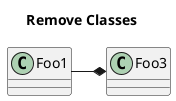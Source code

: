 @startuml

title Remove Classes

class Foo1
class Foo2
class Foo3

Foo2 *-- Foo1
Foo1 -* Foo3

remove Foo2
hide Foo2

@enduml